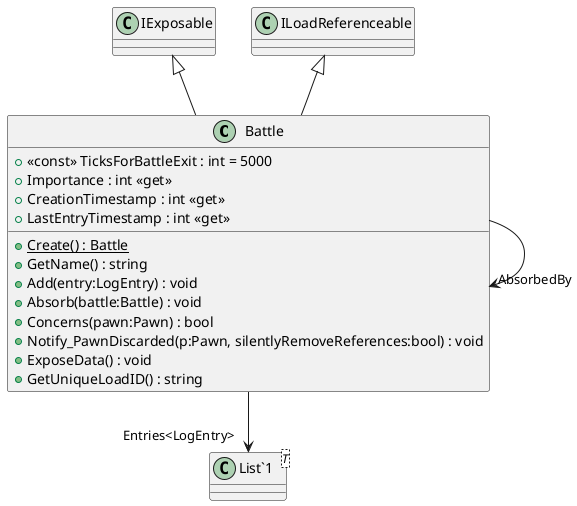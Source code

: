 @startuml
class Battle {
    + <<const>> TicksForBattleExit : int = 5000
    + Importance : int <<get>>
    + CreationTimestamp : int <<get>>
    + LastEntryTimestamp : int <<get>>
    + {static} Create() : Battle
    + GetName() : string
    + Add(entry:LogEntry) : void
    + Absorb(battle:Battle) : void
    + Concerns(pawn:Pawn) : bool
    + Notify_PawnDiscarded(p:Pawn, silentlyRemoveReferences:bool) : void
    + ExposeData() : void
    + GetUniqueLoadID() : string
}
class "List`1"<T> {
}
IExposable <|-- Battle
ILoadReferenceable <|-- Battle
Battle --> "AbsorbedBy" Battle
Battle --> "Entries<LogEntry>" "List`1"
@enduml
